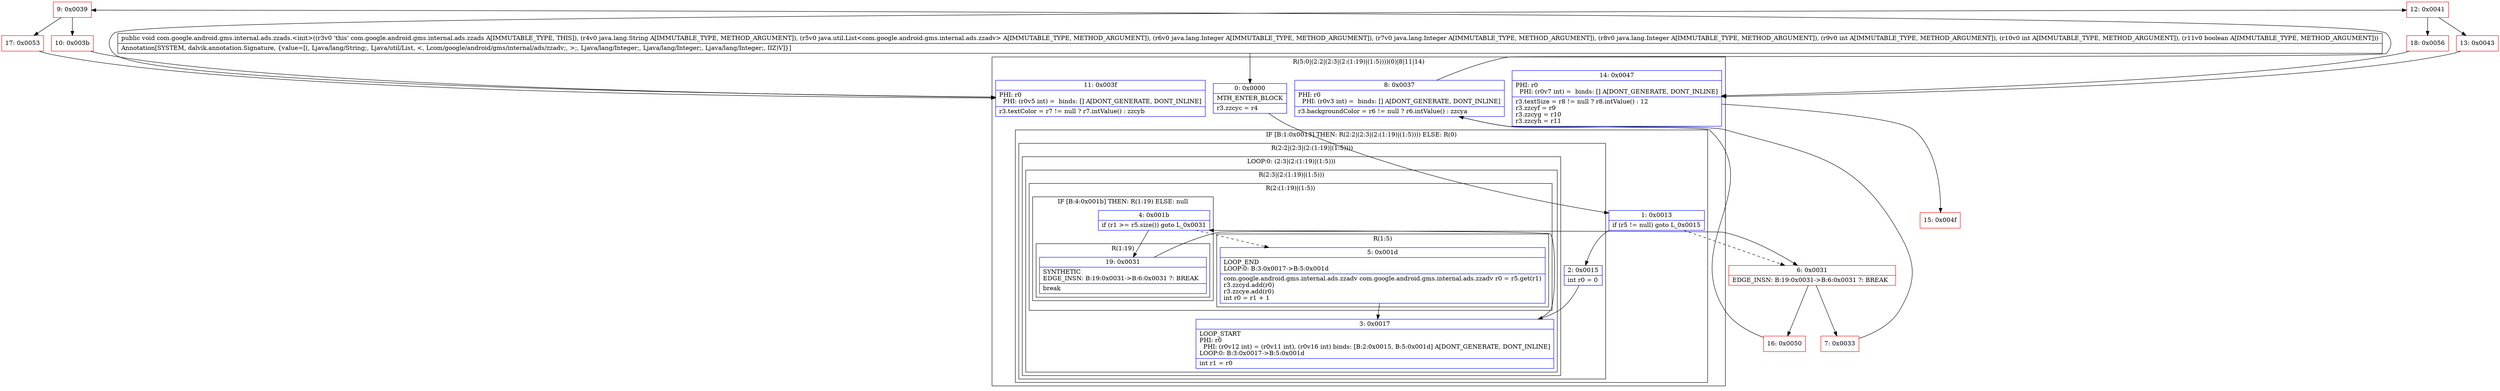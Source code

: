 digraph "CFG forcom.google.android.gms.internal.ads.zzads.\<init\>(Ljava\/lang\/String;Ljava\/util\/List;Ljava\/lang\/Integer;Ljava\/lang\/Integer;Ljava\/lang\/Integer;IIZ)V" {
subgraph cluster_Region_875267171 {
label = "R(5:0|(2:2|(2:3|(2:(1:19)|(1:5))))(0)|8|11|14)";
node [shape=record,color=blue];
Node_0 [shape=record,label="{0\:\ 0x0000|MTH_ENTER_BLOCK\l|r3.zzcyc = r4\l}"];
subgraph cluster_IfRegion_121616744 {
label = "IF [B:1:0x0013] THEN: R(2:2|(2:3|(2:(1:19)|(1:5)))) ELSE: R(0)";
node [shape=record,color=blue];
Node_1 [shape=record,label="{1\:\ 0x0013|if (r5 != null) goto L_0x0015\l}"];
subgraph cluster_Region_962382209 {
label = "R(2:2|(2:3|(2:(1:19)|(1:5))))";
node [shape=record,color=blue];
Node_2 [shape=record,label="{2\:\ 0x0015|int r0 = 0\l}"];
subgraph cluster_LoopRegion_678456304 {
label = "LOOP:0: (2:3|(2:(1:19)|(1:5)))";
node [shape=record,color=blue];
subgraph cluster_Region_968018525 {
label = "R(2:3|(2:(1:19)|(1:5)))";
node [shape=record,color=blue];
Node_3 [shape=record,label="{3\:\ 0x0017|LOOP_START\lPHI: r0 \l  PHI: (r0v12 int) = (r0v11 int), (r0v16 int) binds: [B:2:0x0015, B:5:0x001d] A[DONT_GENERATE, DONT_INLINE]\lLOOP:0: B:3:0x0017\-\>B:5:0x001d\l|int r1 = r0\l}"];
subgraph cluster_Region_1629452305 {
label = "R(2:(1:19)|(1:5))";
node [shape=record,color=blue];
subgraph cluster_IfRegion_1810122847 {
label = "IF [B:4:0x001b] THEN: R(1:19) ELSE: null";
node [shape=record,color=blue];
Node_4 [shape=record,label="{4\:\ 0x001b|if (r1 \>= r5.size()) goto L_0x0031\l}"];
subgraph cluster_Region_159379661 {
label = "R(1:19)";
node [shape=record,color=blue];
Node_19 [shape=record,label="{19\:\ 0x0031|SYNTHETIC\lEDGE_INSN: B:19:0x0031\-\>B:6:0x0031 ?: BREAK  \l|break\l}"];
}
}
subgraph cluster_Region_197594130 {
label = "R(1:5)";
node [shape=record,color=blue];
Node_5 [shape=record,label="{5\:\ 0x001d|LOOP_END\lLOOP:0: B:3:0x0017\-\>B:5:0x001d\l|com.google.android.gms.internal.ads.zzadv com.google.android.gms.internal.ads.zzadv r0 = r5.get(r1)\lr3.zzcyd.add(r0)\lr3.zzcye.add(r0)\lint r0 = r1 + 1\l}"];
}
}
}
}
}
subgraph cluster_Region_1945234547 {
label = "R(0)";
node [shape=record,color=blue];
}
}
Node_8 [shape=record,label="{8\:\ 0x0037|PHI: r0 \l  PHI: (r0v3 int) =  binds: [] A[DONT_GENERATE, DONT_INLINE]\l|r3.backgroundColor = r6 != null ? r6.intValue() : zzcya\l}"];
Node_11 [shape=record,label="{11\:\ 0x003f|PHI: r0 \l  PHI: (r0v5 int) =  binds: [] A[DONT_GENERATE, DONT_INLINE]\l|r3.textColor = r7 != null ? r7.intValue() : zzcyb\l}"];
Node_14 [shape=record,label="{14\:\ 0x0047|PHI: r0 \l  PHI: (r0v7 int) =  binds: [] A[DONT_GENERATE, DONT_INLINE]\l|r3.textSize = r8 != null ? r8.intValue() : 12\lr3.zzcyf = r9\lr3.zzcyg = r10\lr3.zzcyh = r11\l}"];
}
Node_6 [shape=record,color=red,label="{6\:\ 0x0031|EDGE_INSN: B:19:0x0031\-\>B:6:0x0031 ?: BREAK  \l}"];
Node_7 [shape=record,color=red,label="{7\:\ 0x0033}"];
Node_9 [shape=record,color=red,label="{9\:\ 0x0039}"];
Node_10 [shape=record,color=red,label="{10\:\ 0x003b}"];
Node_12 [shape=record,color=red,label="{12\:\ 0x0041}"];
Node_13 [shape=record,color=red,label="{13\:\ 0x0043}"];
Node_15 [shape=record,color=red,label="{15\:\ 0x004f}"];
Node_16 [shape=record,color=red,label="{16\:\ 0x0050}"];
Node_17 [shape=record,color=red,label="{17\:\ 0x0053}"];
Node_18 [shape=record,color=red,label="{18\:\ 0x0056}"];
MethodNode[shape=record,label="{public void com.google.android.gms.internal.ads.zzads.\<init\>((r3v0 'this' com.google.android.gms.internal.ads.zzads A[IMMUTABLE_TYPE, THIS]), (r4v0 java.lang.String A[IMMUTABLE_TYPE, METHOD_ARGUMENT]), (r5v0 java.util.List\<com.google.android.gms.internal.ads.zzadv\> A[IMMUTABLE_TYPE, METHOD_ARGUMENT]), (r6v0 java.lang.Integer A[IMMUTABLE_TYPE, METHOD_ARGUMENT]), (r7v0 java.lang.Integer A[IMMUTABLE_TYPE, METHOD_ARGUMENT]), (r8v0 java.lang.Integer A[IMMUTABLE_TYPE, METHOD_ARGUMENT]), (r9v0 int A[IMMUTABLE_TYPE, METHOD_ARGUMENT]), (r10v0 int A[IMMUTABLE_TYPE, METHOD_ARGUMENT]), (r11v0 boolean A[IMMUTABLE_TYPE, METHOD_ARGUMENT]))  | Annotation[SYSTEM, dalvik.annotation.Signature, \{value=[(, Ljava\/lang\/String;, Ljava\/util\/List, \<, Lcom\/google\/android\/gms\/internal\/ads\/zzadv;, \>;, Ljava\/lang\/Integer;, Ljava\/lang\/Integer;, Ljava\/lang\/Integer;, IIZ)V]\}]\l}"];
MethodNode -> Node_0;
Node_0 -> Node_1;
Node_1 -> Node_2;
Node_1 -> Node_6[style=dashed];
Node_2 -> Node_3;
Node_3 -> Node_4;
Node_4 -> Node_5[style=dashed];
Node_4 -> Node_19;
Node_19 -> Node_6;
Node_5 -> Node_3;
Node_8 -> Node_9;
Node_11 -> Node_12;
Node_14 -> Node_15;
Node_6 -> Node_7;
Node_6 -> Node_16;
Node_7 -> Node_8;
Node_9 -> Node_10;
Node_9 -> Node_17;
Node_10 -> Node_11;
Node_12 -> Node_13;
Node_12 -> Node_18;
Node_13 -> Node_14;
Node_16 -> Node_8;
Node_17 -> Node_11;
Node_18 -> Node_14;
}

